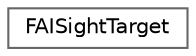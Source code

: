 digraph "Graphical Class Hierarchy"
{
 // INTERACTIVE_SVG=YES
 // LATEX_PDF_SIZE
  bgcolor="transparent";
  edge [fontname=Helvetica,fontsize=10,labelfontname=Helvetica,labelfontsize=10];
  node [fontname=Helvetica,fontsize=10,shape=box,height=0.2,width=0.4];
  rankdir="LR";
  Node0 [id="Node000000",label="FAISightTarget",height=0.2,width=0.4,color="grey40", fillcolor="white", style="filled",URL="$da/d3a/structFAISightTarget.html",tooltip=" "];
}

